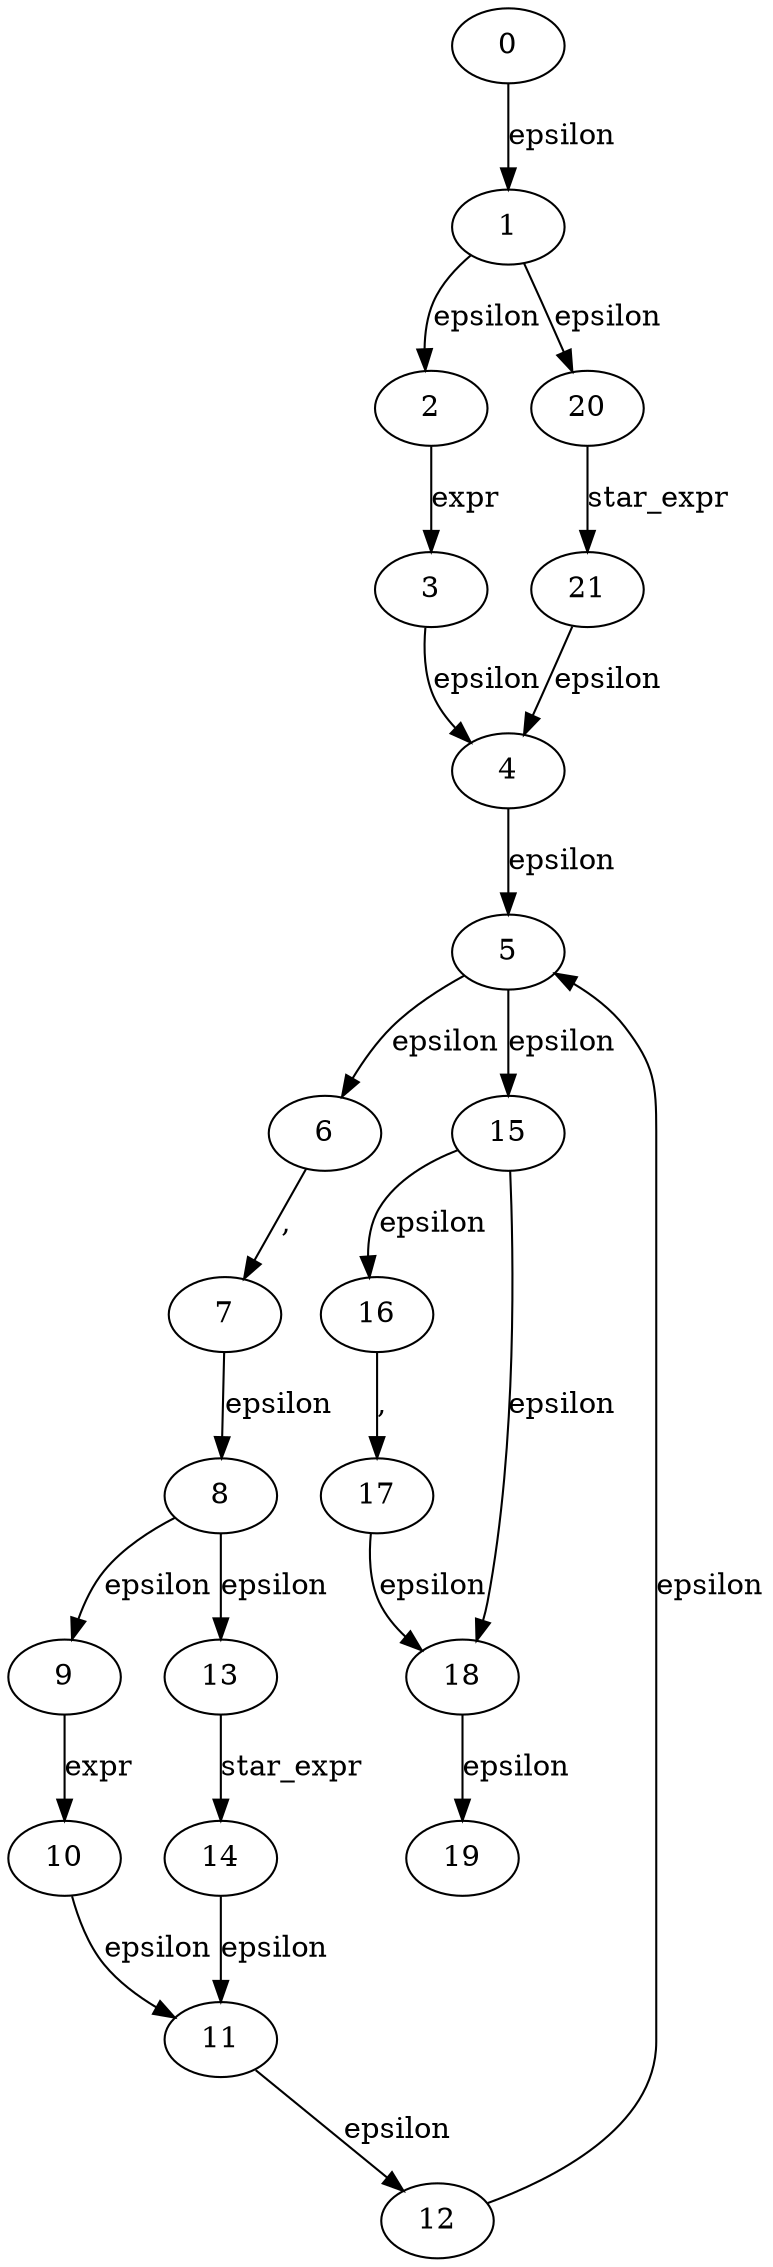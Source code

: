 
digraph exprlist {
  0->1[label=epsilon]
  1->2[label=epsilon]
  2->3[label=expr]
  3->4[label=epsilon]
  4->5[label=epsilon]
  5->6[label=epsilon]
  6->7[label=","]
  7->8[label=epsilon]
  8->9[label=epsilon]
  9->10[label=expr]
  10->11[label=epsilon]
  11->12[label=epsilon]
  12->5[label=epsilon]
  8->13[label=epsilon]
  13->14[label=star_expr]
  14->11[label=epsilon]
  5->15[label=epsilon]
  15->16[label=epsilon]
  16->17[label=","]
  17->18[label=epsilon]
  18->19[label=epsilon]
  15->18[label=epsilon]
  1->20[label=epsilon]
  20->21[label=star_expr]
  21->4[label=epsilon]
}
